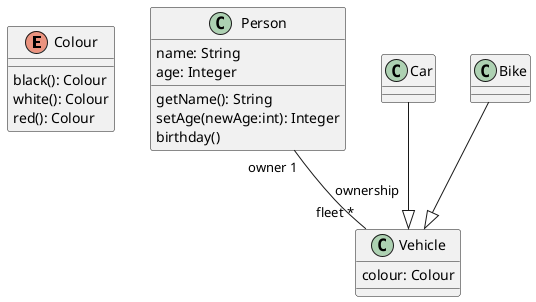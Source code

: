 @startuml Vehicle

' classes '
enum Colour{
    black(): Colour
    white(): Colour
    red(): Colour
}

class Person{
    name: String
    age: Integer
    getName(): String
    setAge(newAge:int): Integer
    birthday()
}

class Vehicle{
    colour: Colour
}

class Car{}

class Bike{}

' associations '
Person "owner 1" -- "fleet *" Vehicle: ownership

Car --|> Vehicle

Bike --|> Vehicle

@enduml
